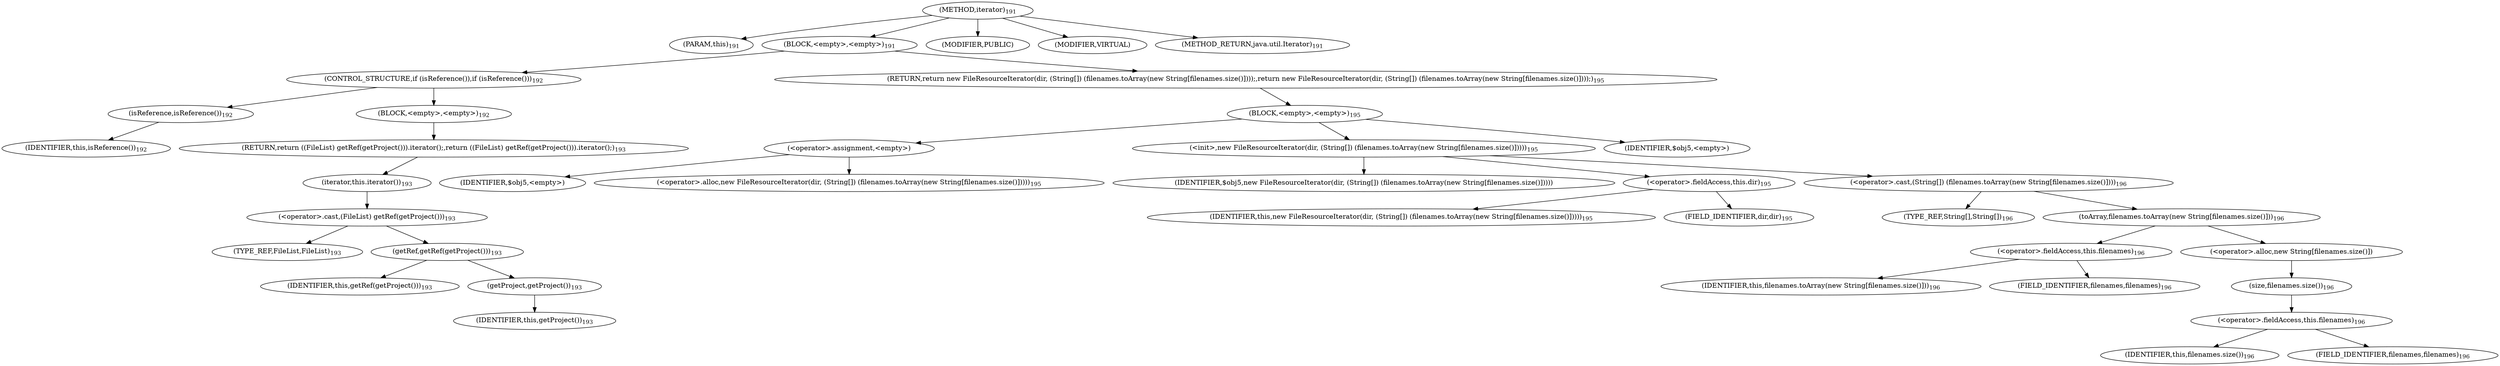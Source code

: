 digraph "iterator" {  
"331" [label = <(METHOD,iterator)<SUB>191</SUB>> ]
"46" [label = <(PARAM,this)<SUB>191</SUB>> ]
"332" [label = <(BLOCK,&lt;empty&gt;,&lt;empty&gt;)<SUB>191</SUB>> ]
"333" [label = <(CONTROL_STRUCTURE,if (isReference()),if (isReference()))<SUB>192</SUB>> ]
"334" [label = <(isReference,isReference())<SUB>192</SUB>> ]
"45" [label = <(IDENTIFIER,this,isReference())<SUB>192</SUB>> ]
"335" [label = <(BLOCK,&lt;empty&gt;,&lt;empty&gt;)<SUB>192</SUB>> ]
"336" [label = <(RETURN,return ((FileList) getRef(getProject())).iterator();,return ((FileList) getRef(getProject())).iterator();)<SUB>193</SUB>> ]
"337" [label = <(iterator,this.iterator())<SUB>193</SUB>> ]
"338" [label = <(&lt;operator&gt;.cast,(FileList) getRef(getProject()))<SUB>193</SUB>> ]
"339" [label = <(TYPE_REF,FileList,FileList)<SUB>193</SUB>> ]
"340" [label = <(getRef,getRef(getProject()))<SUB>193</SUB>> ]
"48" [label = <(IDENTIFIER,this,getRef(getProject()))<SUB>193</SUB>> ]
"341" [label = <(getProject,getProject())<SUB>193</SUB>> ]
"47" [label = <(IDENTIFIER,this,getProject())<SUB>193</SUB>> ]
"342" [label = <(RETURN,return new FileResourceIterator(dir, (String[]) (filenames.toArray(new String[filenames.size()])));,return new FileResourceIterator(dir, (String[]) (filenames.toArray(new String[filenames.size()])));)<SUB>195</SUB>> ]
"343" [label = <(BLOCK,&lt;empty&gt;,&lt;empty&gt;)<SUB>195</SUB>> ]
"344" [label = <(&lt;operator&gt;.assignment,&lt;empty&gt;)> ]
"345" [label = <(IDENTIFIER,$obj5,&lt;empty&gt;)> ]
"346" [label = <(&lt;operator&gt;.alloc,new FileResourceIterator(dir, (String[]) (filenames.toArray(new String[filenames.size()]))))<SUB>195</SUB>> ]
"347" [label = <(&lt;init&gt;,new FileResourceIterator(dir, (String[]) (filenames.toArray(new String[filenames.size()]))))<SUB>195</SUB>> ]
"348" [label = <(IDENTIFIER,$obj5,new FileResourceIterator(dir, (String[]) (filenames.toArray(new String[filenames.size()]))))> ]
"349" [label = <(&lt;operator&gt;.fieldAccess,this.dir)<SUB>195</SUB>> ]
"350" [label = <(IDENTIFIER,this,new FileResourceIterator(dir, (String[]) (filenames.toArray(new String[filenames.size()]))))<SUB>195</SUB>> ]
"351" [label = <(FIELD_IDENTIFIER,dir,dir)<SUB>195</SUB>> ]
"352" [label = <(&lt;operator&gt;.cast,(String[]) (filenames.toArray(new String[filenames.size()])))<SUB>196</SUB>> ]
"353" [label = <(TYPE_REF,String[],String[])<SUB>196</SUB>> ]
"354" [label = <(toArray,filenames.toArray(new String[filenames.size()]))<SUB>196</SUB>> ]
"355" [label = <(&lt;operator&gt;.fieldAccess,this.filenames)<SUB>196</SUB>> ]
"356" [label = <(IDENTIFIER,this,filenames.toArray(new String[filenames.size()]))<SUB>196</SUB>> ]
"357" [label = <(FIELD_IDENTIFIER,filenames,filenames)<SUB>196</SUB>> ]
"358" [label = <(&lt;operator&gt;.alloc,new String[filenames.size()])> ]
"359" [label = <(size,filenames.size())<SUB>196</SUB>> ]
"360" [label = <(&lt;operator&gt;.fieldAccess,this.filenames)<SUB>196</SUB>> ]
"361" [label = <(IDENTIFIER,this,filenames.size())<SUB>196</SUB>> ]
"362" [label = <(FIELD_IDENTIFIER,filenames,filenames)<SUB>196</SUB>> ]
"363" [label = <(IDENTIFIER,$obj5,&lt;empty&gt;)> ]
"364" [label = <(MODIFIER,PUBLIC)> ]
"365" [label = <(MODIFIER,VIRTUAL)> ]
"366" [label = <(METHOD_RETURN,java.util.Iterator)<SUB>191</SUB>> ]
  "331" -> "46" 
  "331" -> "332" 
  "331" -> "364" 
  "331" -> "365" 
  "331" -> "366" 
  "332" -> "333" 
  "332" -> "342" 
  "333" -> "334" 
  "333" -> "335" 
  "334" -> "45" 
  "335" -> "336" 
  "336" -> "337" 
  "337" -> "338" 
  "338" -> "339" 
  "338" -> "340" 
  "340" -> "48" 
  "340" -> "341" 
  "341" -> "47" 
  "342" -> "343" 
  "343" -> "344" 
  "343" -> "347" 
  "343" -> "363" 
  "344" -> "345" 
  "344" -> "346" 
  "347" -> "348" 
  "347" -> "349" 
  "347" -> "352" 
  "349" -> "350" 
  "349" -> "351" 
  "352" -> "353" 
  "352" -> "354" 
  "354" -> "355" 
  "354" -> "358" 
  "355" -> "356" 
  "355" -> "357" 
  "358" -> "359" 
  "359" -> "360" 
  "360" -> "361" 
  "360" -> "362" 
}

